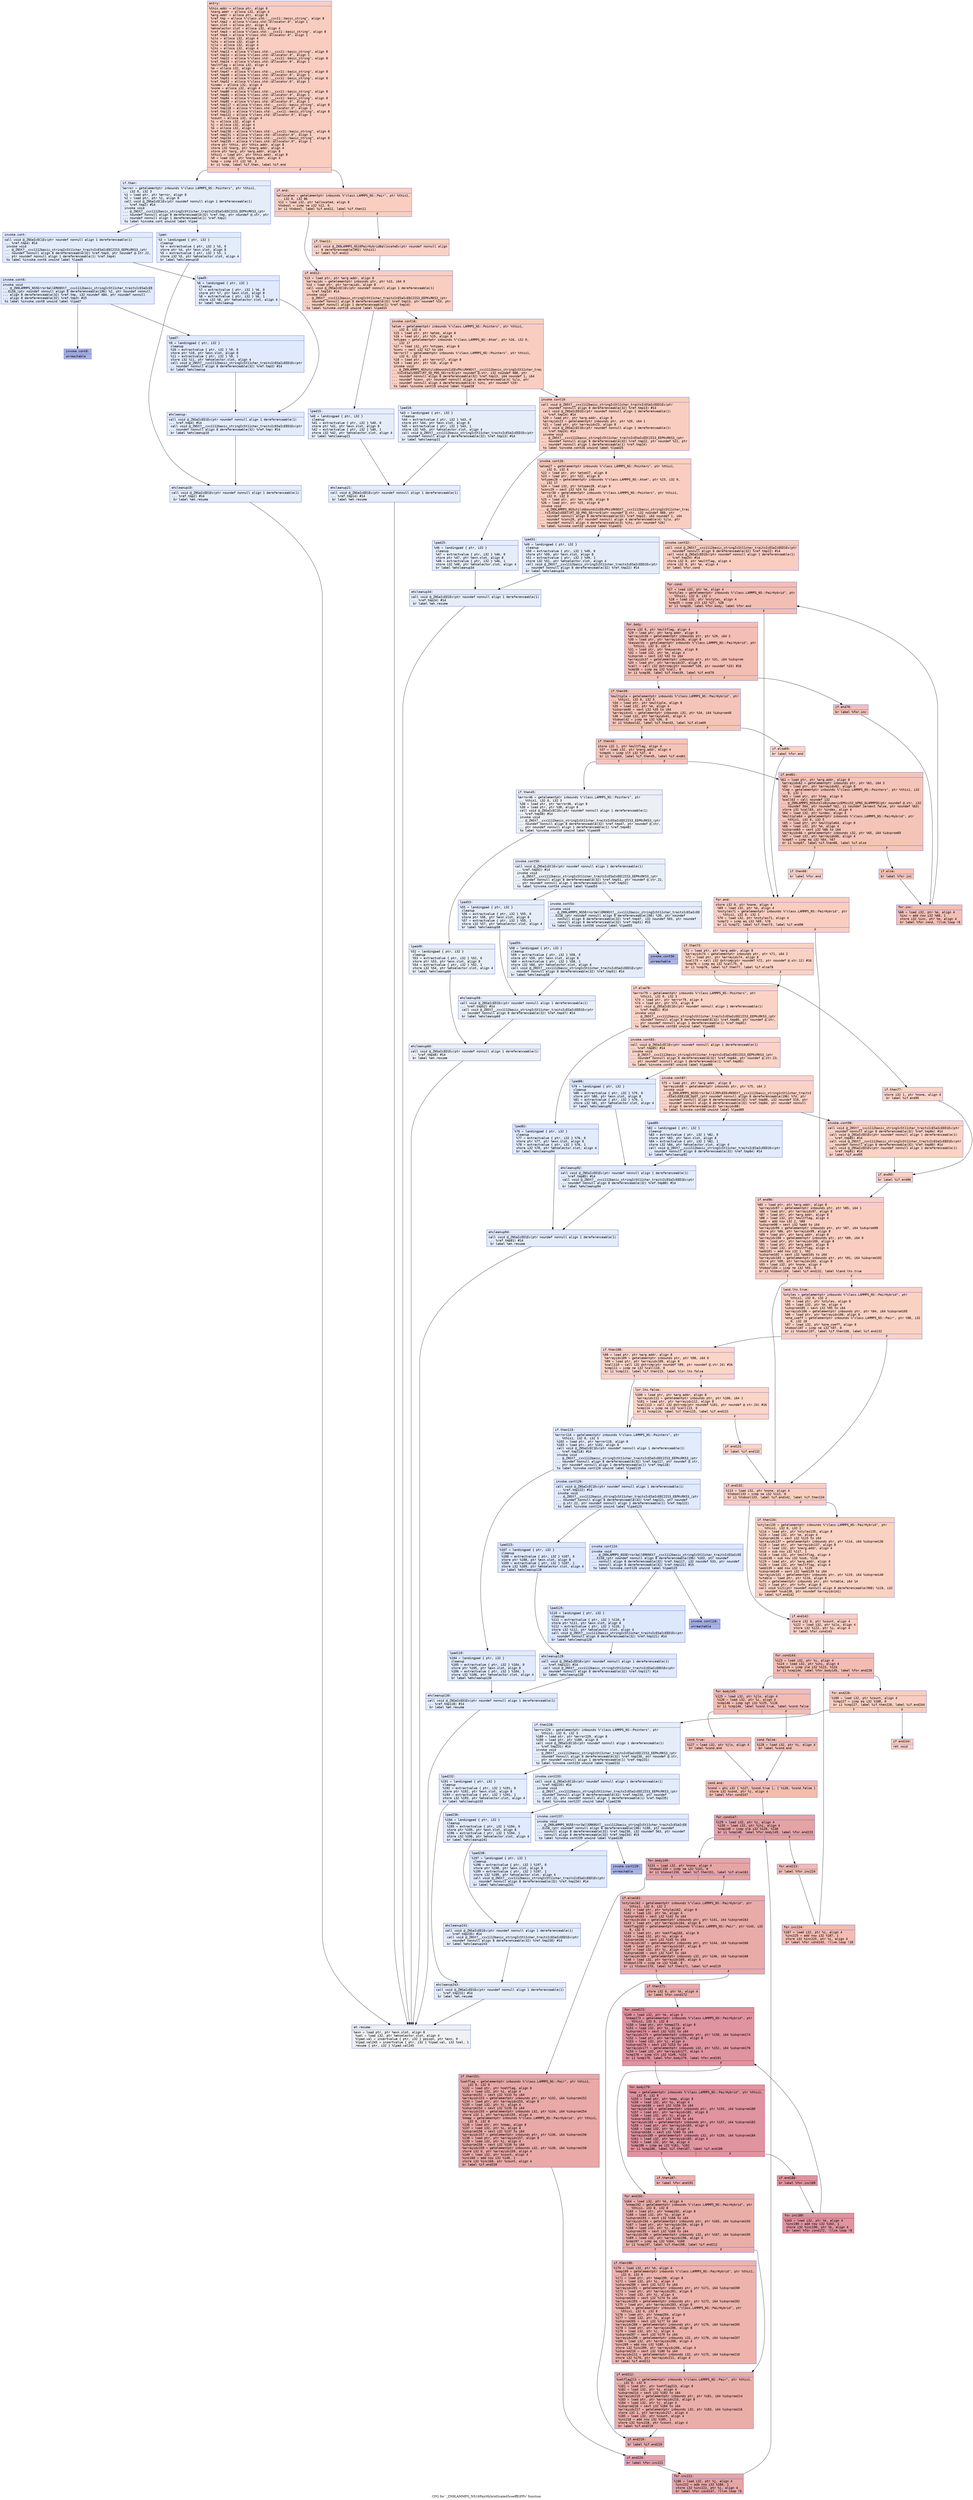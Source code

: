 digraph "CFG for '_ZN9LAMMPS_NS16PairHybridScaled5coeffEiPPc' function" {
	label="CFG for '_ZN9LAMMPS_NS16PairHybridScaled5coeffEiPPc' function";

	Node0x56238377d3e0 [shape=record,color="#3d50c3ff", style=filled, fillcolor="#f2907270" fontname="Courier",label="{entry:\l|  %this.addr = alloca ptr, align 8\l  %narg.addr = alloca i32, align 4\l  %arg.addr = alloca ptr, align 8\l  %ref.tmp = alloca %\"class.std::__cxx11::basic_string\", align 8\l  %ref.tmp2 = alloca %\"class.std::allocator.0\", align 1\l  %exn.slot = alloca ptr, align 8\l  %ehselector.slot = alloca i32, align 4\l  %ref.tmp3 = alloca %\"class.std::__cxx11::basic_string\", align 8\l  %ref.tmp4 = alloca %\"class.std::allocator.0\", align 1\l  %ilo = alloca i32, align 4\l  %ihi = alloca i32, align 4\l  %jlo = alloca i32, align 4\l  %jhi = alloca i32, align 4\l  %ref.tmp13 = alloca %\"class.std::__cxx11::basic_string\", align 8\l  %ref.tmp14 = alloca %\"class.std::allocator.0\", align 1\l  %ref.tmp22 = alloca %\"class.std::__cxx11::basic_string\", align 8\l  %ref.tmp24 = alloca %\"class.std::allocator.0\", align 1\l  %multflag = alloca i32, align 4\l  %m = alloca i32, align 4\l  %ref.tmp47 = alloca %\"class.std::__cxx11::basic_string\", align 8\l  %ref.tmp48 = alloca %\"class.std::allocator.0\", align 1\l  %ref.tmp51 = alloca %\"class.std::__cxx11::basic_string\", align 8\l  %ref.tmp52 = alloca %\"class.std::allocator.0\", align 1\l  %index = alloca i32, align 4\l  %none = alloca i32, align 4\l  %ref.tmp80 = alloca %\"class.std::__cxx11::basic_string\", align 8\l  %ref.tmp81 = alloca %\"class.std::allocator.0\", align 1\l  %ref.tmp84 = alloca %\"class.std::__cxx11::basic_string\", align 8\l  %ref.tmp85 = alloca %\"class.std::allocator.0\", align 1\l  %ref.tmp117 = alloca %\"class.std::__cxx11::basic_string\", align 8\l  %ref.tmp118 = alloca %\"class.std::allocator.0\", align 1\l  %ref.tmp121 = alloca %\"class.std::__cxx11::basic_string\", align 8\l  %ref.tmp122 = alloca %\"class.std::allocator.0\", align 1\l  %count = alloca i32, align 4\l  %i = alloca i32, align 4\l  %j = alloca i32, align 4\l  %k = alloca i32, align 4\l  %ref.tmp230 = alloca %\"class.std::__cxx11::basic_string\", align 8\l  %ref.tmp231 = alloca %\"class.std::allocator.0\", align 1\l  %ref.tmp234 = alloca %\"class.std::__cxx11::basic_string\", align 8\l  %ref.tmp235 = alloca %\"class.std::allocator.0\", align 1\l  store ptr %this, ptr %this.addr, align 8\l  store i32 %narg, ptr %narg.addr, align 4\l  store ptr %arg, ptr %arg.addr, align 8\l  %this1 = load ptr, ptr %this.addr, align 8\l  %0 = load i32, ptr %narg.addr, align 4\l  %cmp = icmp slt i32 %0, 3\l  br i1 %cmp, label %if.then, label %if.end\l|{<s0>T|<s1>F}}"];
	Node0x56238377d3e0:s0 -> Node0x5623837871d0[tooltip="entry -> if.then\nProbability 0.00%" ];
	Node0x56238377d3e0:s1 -> Node0x562383787240[tooltip="entry -> if.end\nProbability 100.00%" ];
	Node0x5623837871d0 [shape=record,color="#3d50c3ff", style=filled, fillcolor="#c5d6f270" fontname="Courier",label="{if.then:\l|  %error = getelementptr inbounds %\"class.LAMMPS_NS::Pointers\", ptr %this1,\l... i32 0, i32 3\l  %1 = load ptr, ptr %error, align 8\l  %2 = load ptr, ptr %1, align 8\l  call void @_ZNSaIcEC1Ev(ptr noundef nonnull align 1 dereferenceable(1)\l... %ref.tmp2) #14\l  invoke void\l... @_ZNSt7__cxx1112basic_stringIcSt11char_traitsIcESaIcEEC2IS3_EEPKcRKS3_(ptr\l... noundef nonnull align 8 dereferenceable(32) %ref.tmp, ptr noundef @.str, ptr\l... noundef nonnull align 1 dereferenceable(1) %ref.tmp2)\l          to label %invoke.cont unwind label %lpad\l}"];
	Node0x5623837871d0 -> Node0x562383787970[tooltip="if.then -> invoke.cont\nProbability 50.00%" ];
	Node0x5623837871d0 -> Node0x5623837879f0[tooltip="if.then -> lpad\nProbability 50.00%" ];
	Node0x562383787970 [shape=record,color="#3d50c3ff", style=filled, fillcolor="#bfd3f670" fontname="Courier",label="{invoke.cont:\l|  call void @_ZNSaIcEC1Ev(ptr noundef nonnull align 1 dereferenceable(1)\l... %ref.tmp4) #14\l  invoke void\l... @_ZNSt7__cxx1112basic_stringIcSt11char_traitsIcESaIcEEC2IS3_EEPKcRKS3_(ptr\l... noundef nonnull align 8 dereferenceable(32) %ref.tmp3, ptr noundef @.str.22,\l... ptr noundef nonnull align 1 dereferenceable(1) %ref.tmp4)\l          to label %invoke.cont6 unwind label %lpad5\l}"];
	Node0x562383787970 -> Node0x562383787d60[tooltip="invoke.cont -> invoke.cont6\nProbability 50.00%" ];
	Node0x562383787970 -> Node0x562383787db0[tooltip="invoke.cont -> lpad5\nProbability 50.00%" ];
	Node0x562383787d60 [shape=record,color="#3d50c3ff", style=filled, fillcolor="#b9d0f970" fontname="Courier",label="{invoke.cont6:\l|  invoke void\l... @_ZN9LAMMPS_NS5Error3allERKNSt7__cxx1112basic_stringIcSt11char_traitsIcESaIcEE\l...EiS8_(ptr noundef nonnull align 8 dereferenceable(196) %2, ptr noundef nonnull\l... align 8 dereferenceable(32) %ref.tmp, i32 noundef 484, ptr noundef nonnull\l... align 8 dereferenceable(32) %ref.tmp3) #15\l          to label %invoke.cont8 unwind label %lpad7\l}"];
	Node0x562383787d60 -> Node0x562383787d10[tooltip="invoke.cont6 -> invoke.cont8\nProbability 0.00%" ];
	Node0x562383787d60 -> Node0x562383788010[tooltip="invoke.cont6 -> lpad7\nProbability 100.00%" ];
	Node0x562383787d10 [shape=record,color="#3d50c3ff", style=filled, fillcolor="#3d50c370" fontname="Courier",label="{invoke.cont8:\l|  unreachable\l}"];
	Node0x5623837879f0 [shape=record,color="#3d50c3ff", style=filled, fillcolor="#bfd3f670" fontname="Courier",label="{lpad:\l|  %3 = landingpad \{ ptr, i32 \}\l          cleanup\l  %4 = extractvalue \{ ptr, i32 \} %3, 0\l  store ptr %4, ptr %exn.slot, align 8\l  %5 = extractvalue \{ ptr, i32 \} %3, 1\l  store i32 %5, ptr %ehselector.slot, align 4\l  br label %ehcleanup10\l}"];
	Node0x5623837879f0 -> Node0x562383788510[tooltip="lpad -> ehcleanup10\nProbability 100.00%" ];
	Node0x562383787db0 [shape=record,color="#3d50c3ff", style=filled, fillcolor="#b9d0f970" fontname="Courier",label="{lpad5:\l|  %6 = landingpad \{ ptr, i32 \}\l          cleanup\l  %7 = extractvalue \{ ptr, i32 \} %6, 0\l  store ptr %7, ptr %exn.slot, align 8\l  %8 = extractvalue \{ ptr, i32 \} %6, 1\l  store i32 %8, ptr %ehselector.slot, align 4\l  br label %ehcleanup\l}"];
	Node0x562383787db0 -> Node0x562383788860[tooltip="lpad5 -> ehcleanup\nProbability 100.00%" ];
	Node0x562383788010 [shape=record,color="#3d50c3ff", style=filled, fillcolor="#b9d0f970" fontname="Courier",label="{lpad7:\l|  %9 = landingpad \{ ptr, i32 \}\l          cleanup\l  %10 = extractvalue \{ ptr, i32 \} %9, 0\l  store ptr %10, ptr %exn.slot, align 8\l  %11 = extractvalue \{ ptr, i32 \} %9, 1\l  store i32 %11, ptr %ehselector.slot, align 4\l  call void @_ZNSt7__cxx1112basic_stringIcSt11char_traitsIcESaIcEED1Ev(ptr\l... noundef nonnull align 8 dereferenceable(32) %ref.tmp3) #14\l  br label %ehcleanup\l}"];
	Node0x562383788010 -> Node0x562383788860[tooltip="lpad7 -> ehcleanup\nProbability 100.00%" ];
	Node0x562383788860 [shape=record,color="#3d50c3ff", style=filled, fillcolor="#bfd3f670" fontname="Courier",label="{ehcleanup:\l|  call void @_ZNSaIcED1Ev(ptr noundef nonnull align 1 dereferenceable(1)\l... %ref.tmp4) #14\l  call void @_ZNSt7__cxx1112basic_stringIcSt11char_traitsIcESaIcEED1Ev(ptr\l... noundef nonnull align 8 dereferenceable(32) %ref.tmp) #14\l  br label %ehcleanup10\l}"];
	Node0x562383788860 -> Node0x562383788510[tooltip="ehcleanup -> ehcleanup10\nProbability 100.00%" ];
	Node0x562383788510 [shape=record,color="#3d50c3ff", style=filled, fillcolor="#c5d6f270" fontname="Courier",label="{ehcleanup10:\l|  call void @_ZNSaIcED1Ev(ptr noundef nonnull align 1 dereferenceable(1)\l... %ref.tmp2) #14\l  br label %eh.resume\l}"];
	Node0x562383788510 -> Node0x562383789110[tooltip="ehcleanup10 -> eh.resume\nProbability 100.00%" ];
	Node0x562383787240 [shape=record,color="#3d50c3ff", style=filled, fillcolor="#f2907270" fontname="Courier",label="{if.end:\l|  %allocated = getelementptr inbounds %\"class.LAMMPS_NS::Pair\", ptr %this1,\l... i32 0, i32 86\l  %12 = load i32, ptr %allocated, align 8\l  %tobool = icmp ne i32 %12, 0\l  br i1 %tobool, label %if.end12, label %if.then11\l|{<s0>T|<s1>F}}"];
	Node0x562383787240:s0 -> Node0x5623837893d0[tooltip="if.end -> if.end12\nProbability 62.50%" ];
	Node0x562383787240:s1 -> Node0x562383789450[tooltip="if.end -> if.then11\nProbability 37.50%" ];
	Node0x562383789450 [shape=record,color="#3d50c3ff", style=filled, fillcolor="#f4987a70" fontname="Courier",label="{if.then11:\l|  call void @_ZN9LAMMPS_NS10PairHybrid8allocateEv(ptr noundef nonnull align\l... 8 dereferenceable(992) %this1)\l  br label %if.end12\l}"];
	Node0x562383789450 -> Node0x5623837893d0[tooltip="if.then11 -> if.end12\nProbability 100.00%" ];
	Node0x5623837893d0 [shape=record,color="#3d50c3ff", style=filled, fillcolor="#f2907270" fontname="Courier",label="{if.end12:\l|  %13 = load ptr, ptr %arg.addr, align 8\l  %arrayidx = getelementptr inbounds ptr, ptr %13, i64 0\l  %14 = load ptr, ptr %arrayidx, align 8\l  call void @_ZNSaIcEC1Ev(ptr noundef nonnull align 1 dereferenceable(1)\l... %ref.tmp14) #14\l  invoke void\l... @_ZNSt7__cxx1112basic_stringIcSt11char_traitsIcESaIcEEC2IS3_EEPKcRKS3_(ptr\l... noundef nonnull align 8 dereferenceable(32) %ref.tmp13, ptr noundef %14, ptr\l... noundef nonnull align 1 dereferenceable(1) %ref.tmp14)\l          to label %invoke.cont16 unwind label %lpad15\l}"];
	Node0x5623837893d0 -> Node0x562383789ae0[tooltip="if.end12 -> invoke.cont16\nProbability 100.00%" ];
	Node0x5623837893d0 -> Node0x562383789b60[tooltip="if.end12 -> lpad15\nProbability 0.00%" ];
	Node0x562383789ae0 [shape=record,color="#3d50c3ff", style=filled, fillcolor="#f2907270" fontname="Courier",label="{invoke.cont16:\l|  %atom = getelementptr inbounds %\"class.LAMMPS_NS::Pointers\", ptr %this1,\l... i32 0, i32 6\l  %15 = load ptr, ptr %atom, align 8\l  %16 = load ptr, ptr %15, align 8\l  %ntypes = getelementptr inbounds %\"class.LAMMPS_NS::Atom\", ptr %16, i32 0,\l... i32 17\l  %17 = load i32, ptr %ntypes, align 8\l  %conv = sext i32 %17 to i64\l  %error17 = getelementptr inbounds %\"class.LAMMPS_NS::Pointers\", ptr %this1,\l... i32 0, i32 3\l  %18 = load ptr, ptr %error17, align 8\l  %19 = load ptr, ptr %18, align 8\l  invoke void\l... @_ZN9LAMMPS_NS5utils6boundsIiEEvPKciRKNSt7__cxx1112basic_stringIcSt11char_trai\l...tsIcESaIcEEEllRT_SD_PNS_5ErrorE(ptr noundef @.str, i32 noundef 488, ptr\l... noundef nonnull align 8 dereferenceable(32) %ref.tmp13, i64 noundef 1, i64\l... noundef %conv, ptr noundef nonnull align 4 dereferenceable(4) %ilo, ptr\l... noundef nonnull align 4 dereferenceable(4) %ihi, ptr noundef %19)\l          to label %invoke.cont19 unwind label %lpad18\l}"];
	Node0x562383789ae0 -> Node0x562383789a90[tooltip="invoke.cont16 -> invoke.cont19\nProbability 100.00%" ];
	Node0x562383789ae0 -> Node0x56238378a3b0[tooltip="invoke.cont16 -> lpad18\nProbability 0.00%" ];
	Node0x562383789a90 [shape=record,color="#3d50c3ff", style=filled, fillcolor="#f2907270" fontname="Courier",label="{invoke.cont19:\l|  call void @_ZNSt7__cxx1112basic_stringIcSt11char_traitsIcESaIcEED1Ev(ptr\l... noundef nonnull align 8 dereferenceable(32) %ref.tmp13) #14\l  call void @_ZNSaIcED1Ev(ptr noundef nonnull align 1 dereferenceable(1)\l... %ref.tmp14) #14\l  %20 = load ptr, ptr %arg.addr, align 8\l  %arrayidx23 = getelementptr inbounds ptr, ptr %20, i64 1\l  %21 = load ptr, ptr %arrayidx23, align 8\l  call void @_ZNSaIcEC1Ev(ptr noundef nonnull align 1 dereferenceable(1)\l... %ref.tmp24) #14\l  invoke void\l... @_ZNSt7__cxx1112basic_stringIcSt11char_traitsIcESaIcEEC2IS3_EEPKcRKS3_(ptr\l... noundef nonnull align 8 dereferenceable(32) %ref.tmp22, ptr noundef %21, ptr\l... noundef nonnull align 1 dereferenceable(1) %ref.tmp24)\l          to label %invoke.cont26 unwind label %lpad25\l}"];
	Node0x562383789a90 -> Node0x56238378ab50[tooltip="invoke.cont19 -> invoke.cont26\nProbability 100.00%" ];
	Node0x562383789a90 -> Node0x56238378abd0[tooltip="invoke.cont19 -> lpad25\nProbability 0.00%" ];
	Node0x56238378ab50 [shape=record,color="#3d50c3ff", style=filled, fillcolor="#f2907270" fontname="Courier",label="{invoke.cont26:\l|  %atom27 = getelementptr inbounds %\"class.LAMMPS_NS::Pointers\", ptr %this1,\l... i32 0, i32 6\l  %22 = load ptr, ptr %atom27, align 8\l  %23 = load ptr, ptr %22, align 8\l  %ntypes28 = getelementptr inbounds %\"class.LAMMPS_NS::Atom\", ptr %23, i32 0,\l... i32 17\l  %24 = load i32, ptr %ntypes28, align 8\l  %conv29 = sext i32 %24 to i64\l  %error30 = getelementptr inbounds %\"class.LAMMPS_NS::Pointers\", ptr %this1,\l... i32 0, i32 3\l  %25 = load ptr, ptr %error30, align 8\l  %26 = load ptr, ptr %25, align 8\l  invoke void\l... @_ZN9LAMMPS_NS5utils6boundsIiEEvPKciRKNSt7__cxx1112basic_stringIcSt11char_trai\l...tsIcESaIcEEEllRT_SD_PNS_5ErrorE(ptr noundef @.str, i32 noundef 489, ptr\l... noundef nonnull align 8 dereferenceable(32) %ref.tmp22, i64 noundef 1, i64\l... noundef %conv29, ptr noundef nonnull align 4 dereferenceable(4) %jlo, ptr\l... noundef nonnull align 4 dereferenceable(4) %jhi, ptr noundef %26)\l          to label %invoke.cont32 unwind label %lpad31\l}"];
	Node0x56238378ab50 -> Node0x56238378ab00[tooltip="invoke.cont26 -> invoke.cont32\nProbability 100.00%" ];
	Node0x56238378ab50 -> Node0x56238378b490[tooltip="invoke.cont26 -> lpad31\nProbability 0.00%" ];
	Node0x56238378ab00 [shape=record,color="#3d50c3ff", style=filled, fillcolor="#f2907270" fontname="Courier",label="{invoke.cont32:\l|  call void @_ZNSt7__cxx1112basic_stringIcSt11char_traitsIcESaIcEED1Ev(ptr\l... noundef nonnull align 8 dereferenceable(32) %ref.tmp22) #14\l  call void @_ZNSaIcED1Ev(ptr noundef nonnull align 1 dereferenceable(1)\l... %ref.tmp24) #14\l  store i32 0, ptr %multflag, align 4\l  store i32 0, ptr %m, align 4\l  br label %for.cond\l}"];
	Node0x56238378ab00 -> Node0x56238378bba0[tooltip="invoke.cont32 -> for.cond\nProbability 100.00%" ];
	Node0x56238378bba0 [shape=record,color="#3d50c3ff", style=filled, fillcolor="#e36c5570" fontname="Courier",label="{for.cond:\l|  %27 = load i32, ptr %m, align 4\l  %nstyles = getelementptr inbounds %\"class.LAMMPS_NS::PairHybrid\", ptr\l... %this1, i32 0, i32 1\l  %28 = load i32, ptr %nstyles, align 4\l  %cmp35 = icmp slt i32 %27, %28\l  br i1 %cmp35, label %for.body, label %for.end\l|{<s0>T|<s1>F}}"];
	Node0x56238378bba0:s0 -> Node0x56238378bd40[tooltip="for.cond -> for.body\nProbability 96.88%" ];
	Node0x56238378bba0:s1 -> Node0x56238378bdc0[tooltip="for.cond -> for.end\nProbability 3.12%" ];
	Node0x56238378bd40 [shape=record,color="#3d50c3ff", style=filled, fillcolor="#e36c5570" fontname="Courier",label="{for.body:\l|  store i32 0, ptr %multflag, align 4\l  %29 = load ptr, ptr %arg.addr, align 8\l  %arrayidx36 = getelementptr inbounds ptr, ptr %29, i64 2\l  %30 = load ptr, ptr %arrayidx36, align 8\l  %keywords = getelementptr inbounds %\"class.LAMMPS_NS::PairHybrid\", ptr\l... %this1, i32 0, i32 4\l  %31 = load ptr, ptr %keywords, align 8\l  %32 = load i32, ptr %m, align 4\l  %idxprom = sext i32 %32 to i64\l  %arrayidx37 = getelementptr inbounds ptr, ptr %31, i64 %idxprom\l  %33 = load ptr, ptr %arrayidx37, align 8\l  %call = call i32 @strcmp(ptr noundef %30, ptr noundef %33) #16\l  %cmp38 = icmp eq i32 %call, 0\l  br i1 %cmp38, label %if.then39, label %if.end70\l|{<s0>T|<s1>F}}"];
	Node0x56238378bd40:s0 -> Node0x56238378c780[tooltip="for.body -> if.then39\nProbability 37.50%" ];
	Node0x56238378bd40:s1 -> Node0x56238378c800[tooltip="for.body -> if.end70\nProbability 62.50%" ];
	Node0x56238378c780 [shape=record,color="#3d50c3ff", style=filled, fillcolor="#e97a5f70" fontname="Courier",label="{if.then39:\l|  %multiple = getelementptr inbounds %\"class.LAMMPS_NS::PairHybrid\", ptr\l... %this1, i32 0, i32 5\l  %34 = load ptr, ptr %multiple, align 8\l  %35 = load i32, ptr %m, align 4\l  %idxprom40 = sext i32 %35 to i64\l  %arrayidx41 = getelementptr inbounds i32, ptr %34, i64 %idxprom40\l  %36 = load i32, ptr %arrayidx41, align 4\l  %tobool42 = icmp ne i32 %36, 0\l  br i1 %tobool42, label %if.then43, label %if.else69\l|{<s0>T|<s1>F}}"];
	Node0x56238378c780:s0 -> Node0x5623837873f0[tooltip="if.then39 -> if.then43\nProbability 96.88%" ];
	Node0x56238378c780:s1 -> Node0x562383787470[tooltip="if.then39 -> if.else69\nProbability 3.12%" ];
	Node0x5623837873f0 [shape=record,color="#3d50c3ff", style=filled, fillcolor="#e97a5f70" fontname="Courier",label="{if.then43:\l|  store i32 1, ptr %multflag, align 4\l  %37 = load i32, ptr %narg.addr, align 4\l  %cmp44 = icmp slt i32 %37, 4\l  br i1 %cmp44, label %if.then45, label %if.end61\l|{<s0>T|<s1>F}}"];
	Node0x5623837873f0:s0 -> Node0x5623837877d0[tooltip="if.then43 -> if.then45\nProbability 0.00%" ];
	Node0x5623837873f0:s1 -> Node0x562383787850[tooltip="if.then43 -> if.end61\nProbability 100.00%" ];
	Node0x5623837877d0 [shape=record,color="#3d50c3ff", style=filled, fillcolor="#d4dbe670" fontname="Courier",label="{if.then45:\l|  %error46 = getelementptr inbounds %\"class.LAMMPS_NS::Pointers\", ptr\l... %this1, i32 0, i32 3\l  %38 = load ptr, ptr %error46, align 8\l  %39 = load ptr, ptr %38, align 8\l  call void @_ZNSaIcEC1Ev(ptr noundef nonnull align 1 dereferenceable(1)\l... %ref.tmp48) #14\l  invoke void\l... @_ZNSt7__cxx1112basic_stringIcSt11char_traitsIcESaIcEEC2IS3_EEPKcRKS3_(ptr\l... noundef nonnull align 8 dereferenceable(32) %ref.tmp47, ptr noundef @.str,\l... ptr noundef nonnull align 1 dereferenceable(1) %ref.tmp48)\l          to label %invoke.cont50 unwind label %lpad49\l}"];
	Node0x5623837877d0 -> Node0x56238378dd80[tooltip="if.then45 -> invoke.cont50\nProbability 50.00%" ];
	Node0x5623837877d0 -> Node0x56238378de00[tooltip="if.then45 -> lpad49\nProbability 50.00%" ];
	Node0x56238378dd80 [shape=record,color="#3d50c3ff", style=filled, fillcolor="#cedaeb70" fontname="Courier",label="{invoke.cont50:\l|  call void @_ZNSaIcEC1Ev(ptr noundef nonnull align 1 dereferenceable(1)\l... %ref.tmp52) #14\l  invoke void\l... @_ZNSt7__cxx1112basic_stringIcSt11char_traitsIcESaIcEEC2IS3_EEPKcRKS3_(ptr\l... noundef nonnull align 8 dereferenceable(32) %ref.tmp51, ptr noundef @.str.22,\l... ptr noundef nonnull align 1 dereferenceable(1) %ref.tmp52)\l          to label %invoke.cont54 unwind label %lpad53\l}"];
	Node0x56238378dd80 -> Node0x56238378e180[tooltip="invoke.cont50 -> invoke.cont54\nProbability 50.00%" ];
	Node0x56238378dd80 -> Node0x56238378e1d0[tooltip="invoke.cont50 -> lpad53\nProbability 50.00%" ];
	Node0x56238378e180 [shape=record,color="#3d50c3ff", style=filled, fillcolor="#c7d7f070" fontname="Courier",label="{invoke.cont54:\l|  invoke void\l... @_ZN9LAMMPS_NS5Error3allERKNSt7__cxx1112basic_stringIcSt11char_traitsIcESaIcEE\l...EiS8_(ptr noundef nonnull align 8 dereferenceable(196) %39, ptr noundef\l... nonnull align 8 dereferenceable(32) %ref.tmp47, i32 noundef 503, ptr noundef\l... nonnull align 8 dereferenceable(32) %ref.tmp51) #15\l          to label %invoke.cont56 unwind label %lpad55\l}"];
	Node0x56238378e180 -> Node0x56238378e130[tooltip="invoke.cont54 -> invoke.cont56\nProbability 0.00%" ];
	Node0x56238378e180 -> Node0x56238378e4f0[tooltip="invoke.cont54 -> lpad55\nProbability 100.00%" ];
	Node0x56238378e130 [shape=record,color="#3d50c3ff", style=filled, fillcolor="#3d50c370" fontname="Courier",label="{invoke.cont56:\l|  unreachable\l}"];
	Node0x562383789b60 [shape=record,color="#3d50c3ff", style=filled, fillcolor="#c5d6f270" fontname="Courier",label="{lpad15:\l|  %40 = landingpad \{ ptr, i32 \}\l          cleanup\l  %41 = extractvalue \{ ptr, i32 \} %40, 0\l  store ptr %41, ptr %exn.slot, align 8\l  %42 = extractvalue \{ ptr, i32 \} %40, 1\l  store i32 %42, ptr %ehselector.slot, align 4\l  br label %ehcleanup21\l}"];
	Node0x562383789b60 -> Node0x56238378eab0[tooltip="lpad15 -> ehcleanup21\nProbability 100.00%" ];
	Node0x56238378a3b0 [shape=record,color="#3d50c3ff", style=filled, fillcolor="#c5d6f270" fontname="Courier",label="{lpad18:\l|  %43 = landingpad \{ ptr, i32 \}\l          cleanup\l  %44 = extractvalue \{ ptr, i32 \} %43, 0\l  store ptr %44, ptr %exn.slot, align 8\l  %45 = extractvalue \{ ptr, i32 \} %43, 1\l  store i32 %45, ptr %ehselector.slot, align 4\l  call void @_ZNSt7__cxx1112basic_stringIcSt11char_traitsIcESaIcEED1Ev(ptr\l... noundef nonnull align 8 dereferenceable(32) %ref.tmp13) #14\l  br label %ehcleanup21\l}"];
	Node0x56238378a3b0 -> Node0x56238378eab0[tooltip="lpad18 -> ehcleanup21\nProbability 100.00%" ];
	Node0x56238378eab0 [shape=record,color="#3d50c3ff", style=filled, fillcolor="#c7d7f070" fontname="Courier",label="{ehcleanup21:\l|  call void @_ZNSaIcED1Ev(ptr noundef nonnull align 1 dereferenceable(1)\l... %ref.tmp14) #14\l  br label %eh.resume\l}"];
	Node0x56238378eab0 -> Node0x562383789110[tooltip="ehcleanup21 -> eh.resume\nProbability 100.00%" ];
	Node0x56238378abd0 [shape=record,color="#3d50c3ff", style=filled, fillcolor="#c5d6f270" fontname="Courier",label="{lpad25:\l|  %46 = landingpad \{ ptr, i32 \}\l          cleanup\l  %47 = extractvalue \{ ptr, i32 \} %46, 0\l  store ptr %47, ptr %exn.slot, align 8\l  %48 = extractvalue \{ ptr, i32 \} %46, 1\l  store i32 %48, ptr %ehselector.slot, align 4\l  br label %ehcleanup34\l}"];
	Node0x56238378abd0 -> Node0x56238378fb90[tooltip="lpad25 -> ehcleanup34\nProbability 100.00%" ];
	Node0x56238378b490 [shape=record,color="#3d50c3ff", style=filled, fillcolor="#c5d6f270" fontname="Courier",label="{lpad31:\l|  %49 = landingpad \{ ptr, i32 \}\l          cleanup\l  %50 = extractvalue \{ ptr, i32 \} %49, 0\l  store ptr %50, ptr %exn.slot, align 8\l  %51 = extractvalue \{ ptr, i32 \} %49, 1\l  store i32 %51, ptr %ehselector.slot, align 4\l  call void @_ZNSt7__cxx1112basic_stringIcSt11char_traitsIcESaIcEED1Ev(ptr\l... noundef nonnull align 8 dereferenceable(32) %ref.tmp22) #14\l  br label %ehcleanup34\l}"];
	Node0x56238378b490 -> Node0x56238378fb90[tooltip="lpad31 -> ehcleanup34\nProbability 100.00%" ];
	Node0x56238378fb90 [shape=record,color="#3d50c3ff", style=filled, fillcolor="#c7d7f070" fontname="Courier",label="{ehcleanup34:\l|  call void @_ZNSaIcED1Ev(ptr noundef nonnull align 1 dereferenceable(1)\l... %ref.tmp24) #14\l  br label %eh.resume\l}"];
	Node0x56238378fb90 -> Node0x562383789110[tooltip="ehcleanup34 -> eh.resume\nProbability 100.00%" ];
	Node0x56238378de00 [shape=record,color="#3d50c3ff", style=filled, fillcolor="#cedaeb70" fontname="Courier",label="{lpad49:\l|  %52 = landingpad \{ ptr, i32 \}\l          cleanup\l  %53 = extractvalue \{ ptr, i32 \} %52, 0\l  store ptr %53, ptr %exn.slot, align 8\l  %54 = extractvalue \{ ptr, i32 \} %52, 1\l  store i32 %54, ptr %ehselector.slot, align 4\l  br label %ehcleanup60\l}"];
	Node0x56238378de00 -> Node0x562383790480[tooltip="lpad49 -> ehcleanup60\nProbability 100.00%" ];
	Node0x56238378e1d0 [shape=record,color="#3d50c3ff", style=filled, fillcolor="#c7d7f070" fontname="Courier",label="{lpad53:\l|  %55 = landingpad \{ ptr, i32 \}\l          cleanup\l  %56 = extractvalue \{ ptr, i32 \} %55, 0\l  store ptr %56, ptr %exn.slot, align 8\l  %57 = extractvalue \{ ptr, i32 \} %55, 1\l  store i32 %57, ptr %ehselector.slot, align 4\l  br label %ehcleanup58\l}"];
	Node0x56238378e1d0 -> Node0x5623837907f0[tooltip="lpad53 -> ehcleanup58\nProbability 100.00%" ];
	Node0x56238378e4f0 [shape=record,color="#3d50c3ff", style=filled, fillcolor="#c7d7f070" fontname="Courier",label="{lpad55:\l|  %58 = landingpad \{ ptr, i32 \}\l          cleanup\l  %59 = extractvalue \{ ptr, i32 \} %58, 0\l  store ptr %59, ptr %exn.slot, align 8\l  %60 = extractvalue \{ ptr, i32 \} %58, 1\l  store i32 %60, ptr %ehselector.slot, align 4\l  call void @_ZNSt7__cxx1112basic_stringIcSt11char_traitsIcESaIcEED1Ev(ptr\l... noundef nonnull align 8 dereferenceable(32) %ref.tmp51) #14\l  br label %ehcleanup58\l}"];
	Node0x56238378e4f0 -> Node0x5623837907f0[tooltip="lpad55 -> ehcleanup58\nProbability 100.00%" ];
	Node0x5623837907f0 [shape=record,color="#3d50c3ff", style=filled, fillcolor="#cedaeb70" fontname="Courier",label="{ehcleanup58:\l|  call void @_ZNSaIcED1Ev(ptr noundef nonnull align 1 dereferenceable(1)\l... %ref.tmp52) #14\l  call void @_ZNSt7__cxx1112basic_stringIcSt11char_traitsIcESaIcEED1Ev(ptr\l... noundef nonnull align 8 dereferenceable(32) %ref.tmp47) #14\l  br label %ehcleanup60\l}"];
	Node0x5623837907f0 -> Node0x562383790480[tooltip="ehcleanup58 -> ehcleanup60\nProbability 100.00%" ];
	Node0x562383790480 [shape=record,color="#3d50c3ff", style=filled, fillcolor="#d4dbe670" fontname="Courier",label="{ehcleanup60:\l|  call void @_ZNSaIcED1Ev(ptr noundef nonnull align 1 dereferenceable(1)\l... %ref.tmp48) #14\l  br label %eh.resume\l}"];
	Node0x562383790480 -> Node0x562383789110[tooltip="ehcleanup60 -> eh.resume\nProbability 100.00%" ];
	Node0x562383787850 [shape=record,color="#3d50c3ff", style=filled, fillcolor="#e97a5f70" fontname="Courier",label="{if.end61:\l|  %61 = load ptr, ptr %arg.addr, align 8\l  %arrayidx62 = getelementptr inbounds ptr, ptr %61, i64 3\l  %62 = load ptr, ptr %arrayidx62, align 8\l  %lmp = getelementptr inbounds %\"class.LAMMPS_NS::Pointers\", ptr %this1, i32\l... 0, i32 1\l  %63 = load ptr, ptr %lmp, align 8\l  %call63 = call noundef i32\l... @_ZN9LAMMPS_NS5utils8inumericEPKciS2_bPNS_6LAMMPSE(ptr noundef @.str, i32\l... noundef 504, ptr noundef %62, i1 noundef zeroext false, ptr noundef %63)\l  store i32 %call63, ptr %index, align 4\l  %64 = load i32, ptr %index, align 4\l  %multiple64 = getelementptr inbounds %\"class.LAMMPS_NS::PairHybrid\", ptr\l... %this1, i32 0, i32 5\l  %65 = load ptr, ptr %multiple64, align 8\l  %66 = load i32, ptr %m, align 4\l  %idxprom65 = sext i32 %66 to i64\l  %arrayidx66 = getelementptr inbounds i32, ptr %65, i64 %idxprom65\l  %67 = load i32, ptr %arrayidx66, align 4\l  %cmp67 = icmp eq i32 %64, %67\l  br i1 %cmp67, label %if.then68, label %if.else\l|{<s0>T|<s1>F}}"];
	Node0x562383787850:s0 -> Node0x562383791c10[tooltip="if.end61 -> if.then68\nProbability 3.12%" ];
	Node0x562383787850:s1 -> Node0x562383791c90[tooltip="if.end61 -> if.else\nProbability 96.88%" ];
	Node0x562383791c10 [shape=record,color="#3d50c3ff", style=filled, fillcolor="#f5a08170" fontname="Courier",label="{if.then68:\l|  br label %for.end\l}"];
	Node0x562383791c10 -> Node0x56238378bdc0[tooltip="if.then68 -> for.end\nProbability 100.00%" ];
	Node0x562383791c90 [shape=record,color="#3d50c3ff", style=filled, fillcolor="#e97a5f70" fontname="Courier",label="{if.else:\l|  br label %for.inc\l}"];
	Node0x562383791c90 -> Node0x562383791e20[tooltip="if.else -> for.inc\nProbability 100.00%" ];
	Node0x562383787470 [shape=record,color="#3d50c3ff", style=filled, fillcolor="#f5a08170" fontname="Courier",label="{if.else69:\l|  br label %for.end\l}"];
	Node0x562383787470 -> Node0x56238378bdc0[tooltip="if.else69 -> for.end\nProbability 100.00%" ];
	Node0x56238378c800 [shape=record,color="#3d50c3ff", style=filled, fillcolor="#e5705870" fontname="Courier",label="{if.end70:\l|  br label %for.inc\l}"];
	Node0x56238378c800 -> Node0x562383791e20[tooltip="if.end70 -> for.inc\nProbability 100.00%" ];
	Node0x562383791e20 [shape=record,color="#3d50c3ff", style=filled, fillcolor="#e36c5570" fontname="Courier",label="{for.inc:\l|  %68 = load i32, ptr %m, align 4\l  %inc = add nsw i32 %68, 1\l  store i32 %inc, ptr %m, align 4\l  br label %for.cond, !llvm.loop !6\l}"];
	Node0x562383791e20 -> Node0x56238378bba0[tooltip="for.inc -> for.cond\nProbability 100.00%" ];
	Node0x56238378bdc0 [shape=record,color="#3d50c3ff", style=filled, fillcolor="#f2907270" fontname="Courier",label="{for.end:\l|  store i32 0, ptr %none, align 4\l  %69 = load i32, ptr %m, align 4\l  %nstyles71 = getelementptr inbounds %\"class.LAMMPS_NS::PairHybrid\", ptr\l... %this1, i32 0, i32 1\l  %70 = load i32, ptr %nstyles71, align 4\l  %cmp72 = icmp eq i32 %69, %70\l  br i1 %cmp72, label %if.then73, label %if.end96\l|{<s0>T|<s1>F}}"];
	Node0x56238378bdc0:s0 -> Node0x562383792670[tooltip="for.end -> if.then73\nProbability 50.00%" ];
	Node0x56238378bdc0:s1 -> Node0x5623837926f0[tooltip="for.end -> if.end96\nProbability 50.00%" ];
	Node0x562383792670 [shape=record,color="#3d50c3ff", style=filled, fillcolor="#f4987a70" fontname="Courier",label="{if.then73:\l|  %71 = load ptr, ptr %arg.addr, align 8\l  %arrayidx74 = getelementptr inbounds ptr, ptr %71, i64 2\l  %72 = load ptr, ptr %arrayidx74, align 8\l  %call75 = call i32 @strcmp(ptr noundef %72, ptr noundef @.str.12) #16\l  %cmp76 = icmp eq i32 %call75, 0\l  br i1 %cmp76, label %if.then77, label %if.else78\l|{<s0>T|<s1>F}}"];
	Node0x562383792670:s0 -> Node0x562383792bf0[tooltip="if.then73 -> if.then77\nProbability 37.50%" ];
	Node0x562383792670:s1 -> Node0x562383792c70[tooltip="if.then73 -> if.else78\nProbability 62.50%" ];
	Node0x562383792bf0 [shape=record,color="#3d50c3ff", style=filled, fillcolor="#f5a08170" fontname="Courier",label="{if.then77:\l|  store i32 1, ptr %none, align 4\l  br label %if.end95\l}"];
	Node0x562383792bf0 -> Node0x562383792e40[tooltip="if.then77 -> if.end95\nProbability 100.00%" ];
	Node0x562383792c70 [shape=record,color="#3d50c3ff", style=filled, fillcolor="#f59c7d70" fontname="Courier",label="{if.else78:\l|  %error79 = getelementptr inbounds %\"class.LAMMPS_NS::Pointers\", ptr\l... %this1, i32 0, i32 3\l  %73 = load ptr, ptr %error79, align 8\l  %74 = load ptr, ptr %73, align 8\l  call void @_ZNSaIcEC1Ev(ptr noundef nonnull align 1 dereferenceable(1)\l... %ref.tmp81) #14\l  invoke void\l... @_ZNSt7__cxx1112basic_stringIcSt11char_traitsIcESaIcEEC2IS3_EEPKcRKS3_(ptr\l... noundef nonnull align 8 dereferenceable(32) %ref.tmp80, ptr noundef @.str,\l... ptr noundef nonnull align 1 dereferenceable(1) %ref.tmp81)\l          to label %invoke.cont83 unwind label %lpad82\l}"];
	Node0x562383792c70 -> Node0x562383793290[tooltip="if.else78 -> invoke.cont83\nProbability 100.00%" ];
	Node0x562383792c70 -> Node0x562383793310[tooltip="if.else78 -> lpad82\nProbability 0.00%" ];
	Node0x562383793290 [shape=record,color="#3d50c3ff", style=filled, fillcolor="#f59c7d70" fontname="Courier",label="{invoke.cont83:\l|  call void @_ZNSaIcEC1Ev(ptr noundef nonnull align 1 dereferenceable(1)\l... %ref.tmp85) #14\l  invoke void\l... @_ZNSt7__cxx1112basic_stringIcSt11char_traitsIcESaIcEEC2IS3_EEPKcRKS3_(ptr\l... noundef nonnull align 8 dereferenceable(32) %ref.tmp84, ptr noundef @.str.23,\l... ptr noundef nonnull align 1 dereferenceable(1) %ref.tmp85)\l          to label %invoke.cont87 unwind label %lpad86\l}"];
	Node0x562383793290 -> Node0x562383793630[tooltip="invoke.cont83 -> invoke.cont87\nProbability 100.00%" ];
	Node0x562383793290 -> Node0x562383793680[tooltip="invoke.cont83 -> lpad86\nProbability 0.00%" ];
	Node0x562383793630 [shape=record,color="#3d50c3ff", style=filled, fillcolor="#f59c7d70" fontname="Courier",label="{invoke.cont87:\l|  %75 = load ptr, ptr %arg.addr, align 8\l  %arrayidx88 = getelementptr inbounds ptr, ptr %75, i64 2\l  invoke void\l... @_ZN9LAMMPS_NS5Error3allIJRPcEEEvRKNSt7__cxx1112basic_stringIcSt11char_traitsI\l...cESaIcEEEiSB_DpOT_(ptr noundef nonnull align 8 dereferenceable(196) %74, ptr\l... noundef nonnull align 8 dereferenceable(32) %ref.tmp80, i32 noundef 519, ptr\l... noundef nonnull align 8 dereferenceable(32) %ref.tmp84, ptr noundef nonnull\l... align 8 dereferenceable(8) %arrayidx88)\l          to label %invoke.cont90 unwind label %lpad89\l}"];
	Node0x562383793630 -> Node0x5623837935e0[tooltip="invoke.cont87 -> invoke.cont90\nProbability 100.00%" ];
	Node0x562383793630 -> Node0x562383793aa0[tooltip="invoke.cont87 -> lpad89\nProbability 0.00%" ];
	Node0x5623837935e0 [shape=record,color="#3d50c3ff", style=filled, fillcolor="#f59c7d70" fontname="Courier",label="{invoke.cont90:\l|  call void @_ZNSt7__cxx1112basic_stringIcSt11char_traitsIcESaIcEED1Ev(ptr\l... noundef nonnull align 8 dereferenceable(32) %ref.tmp84) #14\l  call void @_ZNSaIcED1Ev(ptr noundef nonnull align 1 dereferenceable(1)\l... %ref.tmp85) #14\l  call void @_ZNSt7__cxx1112basic_stringIcSt11char_traitsIcESaIcEED1Ev(ptr\l... noundef nonnull align 8 dereferenceable(32) %ref.tmp80) #14\l  call void @_ZNSaIcED1Ev(ptr noundef nonnull align 1 dereferenceable(1)\l... %ref.tmp81) #14\l  br label %if.end95\l}"];
	Node0x5623837935e0 -> Node0x562383792e40[tooltip="invoke.cont90 -> if.end95\nProbability 100.00%" ];
	Node0x562383793310 [shape=record,color="#3d50c3ff", style=filled, fillcolor="#bbd1f870" fontname="Courier",label="{lpad82:\l|  %76 = landingpad \{ ptr, i32 \}\l          cleanup\l  %77 = extractvalue \{ ptr, i32 \} %76, 0\l  store ptr %77, ptr %exn.slot, align 8\l  %78 = extractvalue \{ ptr, i32 \} %76, 1\l  store i32 %78, ptr %ehselector.slot, align 4\l  br label %ehcleanup94\l}"];
	Node0x562383793310 -> Node0x5623837943e0[tooltip="lpad82 -> ehcleanup94\nProbability 100.00%" ];
	Node0x562383793680 [shape=record,color="#3d50c3ff", style=filled, fillcolor="#bbd1f870" fontname="Courier",label="{lpad86:\l|  %79 = landingpad \{ ptr, i32 \}\l          cleanup\l  %80 = extractvalue \{ ptr, i32 \} %79, 0\l  store ptr %80, ptr %exn.slot, align 8\l  %81 = extractvalue \{ ptr, i32 \} %79, 1\l  store i32 %81, ptr %ehselector.slot, align 4\l  br label %ehcleanup92\l}"];
	Node0x562383793680 -> Node0x5623837946e0[tooltip="lpad86 -> ehcleanup92\nProbability 100.00%" ];
	Node0x562383793aa0 [shape=record,color="#3d50c3ff", style=filled, fillcolor="#bbd1f870" fontname="Courier",label="{lpad89:\l|  %82 = landingpad \{ ptr, i32 \}\l          cleanup\l  %83 = extractvalue \{ ptr, i32 \} %82, 0\l  store ptr %83, ptr %exn.slot, align 8\l  %84 = extractvalue \{ ptr, i32 \} %82, 1\l  store i32 %84, ptr %ehselector.slot, align 4\l  call void @_ZNSt7__cxx1112basic_stringIcSt11char_traitsIcESaIcEED1Ev(ptr\l... noundef nonnull align 8 dereferenceable(32) %ref.tmp84) #14\l  br label %ehcleanup92\l}"];
	Node0x562383793aa0 -> Node0x5623837946e0[tooltip="lpad89 -> ehcleanup92\nProbability 100.00%" ];
	Node0x5623837946e0 [shape=record,color="#3d50c3ff", style=filled, fillcolor="#bfd3f670" fontname="Courier",label="{ehcleanup92:\l|  call void @_ZNSaIcED1Ev(ptr noundef nonnull align 1 dereferenceable(1)\l... %ref.tmp85) #14\l  call void @_ZNSt7__cxx1112basic_stringIcSt11char_traitsIcESaIcEED1Ev(ptr\l... noundef nonnull align 8 dereferenceable(32) %ref.tmp80) #14\l  br label %ehcleanup94\l}"];
	Node0x5623837946e0 -> Node0x5623837943e0[tooltip="ehcleanup92 -> ehcleanup94\nProbability 100.00%" ];
	Node0x5623837943e0 [shape=record,color="#3d50c3ff", style=filled, fillcolor="#c1d4f470" fontname="Courier",label="{ehcleanup94:\l|  call void @_ZNSaIcED1Ev(ptr noundef nonnull align 1 dereferenceable(1)\l... %ref.tmp81) #14\l  br label %eh.resume\l}"];
	Node0x5623837943e0 -> Node0x562383789110[tooltip="ehcleanup94 -> eh.resume\nProbability 100.00%" ];
	Node0x562383792e40 [shape=record,color="#3d50c3ff", style=filled, fillcolor="#f4987a70" fontname="Courier",label="{if.end95:\l|  br label %if.end96\l}"];
	Node0x562383792e40 -> Node0x5623837926f0[tooltip="if.end95 -> if.end96\nProbability 100.00%" ];
	Node0x5623837926f0 [shape=record,color="#3d50c3ff", style=filled, fillcolor="#f2907270" fontname="Courier",label="{if.end96:\l|  %85 = load ptr, ptr %arg.addr, align 8\l  %arrayidx97 = getelementptr inbounds ptr, ptr %85, i64 1\l  %86 = load ptr, ptr %arrayidx97, align 8\l  %87 = load ptr, ptr %arg.addr, align 8\l  %88 = load i32, ptr %multflag, align 4\l  %add = add nsw i32 2, %88\l  %idxprom98 = sext i32 %add to i64\l  %arrayidx99 = getelementptr inbounds ptr, ptr %87, i64 %idxprom98\l  store ptr %86, ptr %arrayidx99, align 8\l  %89 = load ptr, ptr %arg.addr, align 8\l  %arrayidx100 = getelementptr inbounds ptr, ptr %89, i64 0\l  %90 = load ptr, ptr %arrayidx100, align 8\l  %91 = load ptr, ptr %arg.addr, align 8\l  %92 = load i32, ptr %multflag, align 4\l  %add101 = add nsw i32 1, %92\l  %idxprom102 = sext i32 %add101 to i64\l  %arrayidx103 = getelementptr inbounds ptr, ptr %91, i64 %idxprom102\l  store ptr %90, ptr %arrayidx103, align 8\l  %93 = load i32, ptr %none, align 4\l  %tobool104 = icmp ne i32 %93, 0\l  br i1 %tobool104, label %if.end132, label %land.lhs.true\l|{<s0>T|<s1>F}}"];
	Node0x5623837926f0:s0 -> Node0x562383795ce0[tooltip="if.end96 -> if.end132\nProbability 62.50%" ];
	Node0x5623837926f0:s1 -> Node0x562383795d60[tooltip="if.end96 -> land.lhs.true\nProbability 37.50%" ];
	Node0x562383795d60 [shape=record,color="#3d50c3ff", style=filled, fillcolor="#f4987a70" fontname="Courier",label="{land.lhs.true:\l|  %styles = getelementptr inbounds %\"class.LAMMPS_NS::PairHybrid\", ptr\l... %this1, i32 0, i32 2\l  %94 = load ptr, ptr %styles, align 8\l  %95 = load i32, ptr %m, align 4\l  %idxprom105 = sext i32 %95 to i64\l  %arrayidx106 = getelementptr inbounds ptr, ptr %94, i64 %idxprom105\l  %96 = load ptr, ptr %arrayidx106, align 8\l  %one_coeff = getelementptr inbounds %\"class.LAMMPS_NS::Pair\", ptr %96, i32\l... 0, i32 18\l  %97 = load i32, ptr %one_coeff, align 8\l  %tobool107 = icmp ne i32 %97, 0\l  br i1 %tobool107, label %if.then108, label %if.end132\l|{<s0>T|<s1>F}}"];
	Node0x562383795d60:s0 -> Node0x56238378f600[tooltip="land.lhs.true -> if.then108\nProbability 62.50%" ];
	Node0x562383795d60:s1 -> Node0x562383795ce0[tooltip="land.lhs.true -> if.end132\nProbability 37.50%" ];
	Node0x56238378f600 [shape=record,color="#3d50c3ff", style=filled, fillcolor="#f5a08170" fontname="Courier",label="{if.then108:\l|  %98 = load ptr, ptr %arg.addr, align 8\l  %arrayidx109 = getelementptr inbounds ptr, ptr %98, i64 0\l  %99 = load ptr, ptr %arrayidx109, align 8\l  %call110 = call i32 @strcmp(ptr noundef %99, ptr noundef @.str.24) #16\l  %cmp111 = icmp ne i32 %call110, 0\l  br i1 %cmp111, label %if.then115, label %lor.lhs.false\l|{<s0>T|<s1>F}}"];
	Node0x56238378f600:s0 -> Node0x5623837971d0[tooltip="if.then108 -> if.then115\nProbability 0.00%" ];
	Node0x56238378f600:s1 -> Node0x562383797250[tooltip="if.then108 -> lor.lhs.false\nProbability 100.00%" ];
	Node0x562383797250 [shape=record,color="#3d50c3ff", style=filled, fillcolor="#f5a08170" fontname="Courier",label="{lor.lhs.false:\l|  %100 = load ptr, ptr %arg.addr, align 8\l  %arrayidx112 = getelementptr inbounds ptr, ptr %100, i64 1\l  %101 = load ptr, ptr %arrayidx112, align 8\l  %call113 = call i32 @strcmp(ptr noundef %101, ptr noundef @.str.24) #16\l  %cmp114 = icmp ne i32 %call113, 0\l  br i1 %cmp114, label %if.then115, label %if.end131\l|{<s0>T|<s1>F}}"];
	Node0x562383797250:s0 -> Node0x5623837971d0[tooltip="lor.lhs.false -> if.then115\nProbability 0.00%" ];
	Node0x562383797250:s1 -> Node0x562383797750[tooltip="lor.lhs.false -> if.end131\nProbability 100.00%" ];
	Node0x5623837971d0 [shape=record,color="#3d50c3ff", style=filled, fillcolor="#bfd3f670" fontname="Courier",label="{if.then115:\l|  %error116 = getelementptr inbounds %\"class.LAMMPS_NS::Pointers\", ptr\l... %this1, i32 0, i32 3\l  %102 = load ptr, ptr %error116, align 8\l  %103 = load ptr, ptr %102, align 8\l  call void @_ZNSaIcEC1Ev(ptr noundef nonnull align 1 dereferenceable(1)\l... %ref.tmp118) #14\l  invoke void\l... @_ZNSt7__cxx1112basic_stringIcSt11char_traitsIcESaIcEEC2IS3_EEPKcRKS3_(ptr\l... noundef nonnull align 8 dereferenceable(32) %ref.tmp117, ptr noundef @.str,\l... ptr noundef nonnull align 1 dereferenceable(1) %ref.tmp118)\l          to label %invoke.cont120 unwind label %lpad119\l}"];
	Node0x5623837971d0 -> Node0x562383797bf0[tooltip="if.then115 -> invoke.cont120\nProbability 50.00%" ];
	Node0x5623837971d0 -> Node0x562383797c70[tooltip="if.then115 -> lpad119\nProbability 50.00%" ];
	Node0x562383797bf0 [shape=record,color="#3d50c3ff", style=filled, fillcolor="#b9d0f970" fontname="Courier",label="{invoke.cont120:\l|  call void @_ZNSaIcEC1Ev(ptr noundef nonnull align 1 dereferenceable(1)\l... %ref.tmp122) #14\l  invoke void\l... @_ZNSt7__cxx1112basic_stringIcSt11char_traitsIcESaIcEEC2IS3_EEPKcRKS3_(ptr\l... noundef nonnull align 8 dereferenceable(32) %ref.tmp121, ptr noundef\l... @.str.22, ptr noundef nonnull align 1 dereferenceable(1) %ref.tmp122)\l          to label %invoke.cont124 unwind label %lpad123\l}"];
	Node0x562383797bf0 -> Node0x562383797f90[tooltip="invoke.cont120 -> invoke.cont124\nProbability 50.00%" ];
	Node0x562383797bf0 -> Node0x562383797fe0[tooltip="invoke.cont120 -> lpad123\nProbability 50.00%" ];
	Node0x562383797f90 [shape=record,color="#3d50c3ff", style=filled, fillcolor="#b2ccfb70" fontname="Courier",label="{invoke.cont124:\l|  invoke void\l... @_ZN9LAMMPS_NS5Error3allERKNSt7__cxx1112basic_stringIcSt11char_traitsIcESaIcEE\l...EiS8_(ptr noundef nonnull align 8 dereferenceable(196) %103, ptr noundef\l... nonnull align 8 dereferenceable(32) %ref.tmp117, i32 noundef 533, ptr noundef\l... nonnull align 8 dereferenceable(32) %ref.tmp121) #15\l          to label %invoke.cont126 unwind label %lpad125\l}"];
	Node0x562383797f90 -> Node0x562383797f40[tooltip="invoke.cont124 -> invoke.cont126\nProbability 0.00%" ];
	Node0x562383797f90 -> Node0x562383798300[tooltip="invoke.cont124 -> lpad125\nProbability 100.00%" ];
	Node0x562383797f40 [shape=record,color="#3d50c3ff", style=filled, fillcolor="#3d50c370" fontname="Courier",label="{invoke.cont126:\l|  unreachable\l}"];
	Node0x562383797c70 [shape=record,color="#3d50c3ff", style=filled, fillcolor="#b9d0f970" fontname="Courier",label="{lpad119:\l|  %104 = landingpad \{ ptr, i32 \}\l          cleanup\l  %105 = extractvalue \{ ptr, i32 \} %104, 0\l  store ptr %105, ptr %exn.slot, align 8\l  %106 = extractvalue \{ ptr, i32 \} %104, 1\l  store i32 %106, ptr %ehselector.slot, align 4\l  br label %ehcleanup130\l}"];
	Node0x562383797c70 -> Node0x5623837988c0[tooltip="lpad119 -> ehcleanup130\nProbability 100.00%" ];
	Node0x562383797fe0 [shape=record,color="#3d50c3ff", style=filled, fillcolor="#b2ccfb70" fontname="Courier",label="{lpad123:\l|  %107 = landingpad \{ ptr, i32 \}\l          cleanup\l  %108 = extractvalue \{ ptr, i32 \} %107, 0\l  store ptr %108, ptr %exn.slot, align 8\l  %109 = extractvalue \{ ptr, i32 \} %107, 1\l  store i32 %109, ptr %ehselector.slot, align 4\l  br label %ehcleanup128\l}"];
	Node0x562383797fe0 -> Node0x562383798c10[tooltip="lpad123 -> ehcleanup128\nProbability 100.00%" ];
	Node0x562383798300 [shape=record,color="#3d50c3ff", style=filled, fillcolor="#b2ccfb70" fontname="Courier",label="{lpad125:\l|  %110 = landingpad \{ ptr, i32 \}\l          cleanup\l  %111 = extractvalue \{ ptr, i32 \} %110, 0\l  store ptr %111, ptr %exn.slot, align 8\l  %112 = extractvalue \{ ptr, i32 \} %110, 1\l  store i32 %112, ptr %ehselector.slot, align 4\l  call void @_ZNSt7__cxx1112basic_stringIcSt11char_traitsIcESaIcEED1Ev(ptr\l... noundef nonnull align 8 dereferenceable(32) %ref.tmp121) #14\l  br label %ehcleanup128\l}"];
	Node0x562383798300 -> Node0x562383798c10[tooltip="lpad125 -> ehcleanup128\nProbability 100.00%" ];
	Node0x562383798c10 [shape=record,color="#3d50c3ff", style=filled, fillcolor="#b9d0f970" fontname="Courier",label="{ehcleanup128:\l|  call void @_ZNSaIcED1Ev(ptr noundef nonnull align 1 dereferenceable(1)\l... %ref.tmp122) #14\l  call void @_ZNSt7__cxx1112basic_stringIcSt11char_traitsIcESaIcEED1Ev(ptr\l... noundef nonnull align 8 dereferenceable(32) %ref.tmp117) #14\l  br label %ehcleanup130\l}"];
	Node0x562383798c10 -> Node0x5623837988c0[tooltip="ehcleanup128 -> ehcleanup130\nProbability 100.00%" ];
	Node0x5623837988c0 [shape=record,color="#3d50c3ff", style=filled, fillcolor="#bfd3f670" fontname="Courier",label="{ehcleanup130:\l|  call void @_ZNSaIcED1Ev(ptr noundef nonnull align 1 dereferenceable(1)\l... %ref.tmp118) #14\l  br label %eh.resume\l}"];
	Node0x5623837988c0 -> Node0x562383789110[tooltip="ehcleanup130 -> eh.resume\nProbability 100.00%" ];
	Node0x562383797750 [shape=record,color="#3d50c3ff", style=filled, fillcolor="#f5a08170" fontname="Courier",label="{if.end131:\l|  br label %if.end132\l}"];
	Node0x562383797750 -> Node0x562383795ce0[tooltip="if.end131 -> if.end132\nProbability 100.00%" ];
	Node0x562383795ce0 [shape=record,color="#3d50c3ff", style=filled, fillcolor="#f2907270" fontname="Courier",label="{if.end132:\l|  %113 = load i32, ptr %none, align 4\l  %tobool133 = icmp ne i32 %113, 0\l  br i1 %tobool133, label %if.end142, label %if.then134\l|{<s0>T|<s1>F}}"];
	Node0x562383795ce0:s0 -> Node0x5623837996b0[tooltip="if.end132 -> if.end142\nProbability 62.50%" ];
	Node0x562383795ce0:s1 -> Node0x562383799730[tooltip="if.end132 -> if.then134\nProbability 37.50%" ];
	Node0x562383799730 [shape=record,color="#3d50c3ff", style=filled, fillcolor="#f4987a70" fontname="Courier",label="{if.then134:\l|  %styles135 = getelementptr inbounds %\"class.LAMMPS_NS::PairHybrid\", ptr\l... %this1, i32 0, i32 2\l  %114 = load ptr, ptr %styles135, align 8\l  %115 = load i32, ptr %m, align 4\l  %idxprom136 = sext i32 %115 to i64\l  %arrayidx137 = getelementptr inbounds ptr, ptr %114, i64 %idxprom136\l  %116 = load ptr, ptr %arrayidx137, align 8\l  %117 = load i32, ptr %narg.addr, align 4\l  %sub = sub nsw i32 %117, 1\l  %118 = load i32, ptr %multflag, align 4\l  %sub138 = sub nsw i32 %sub, %118\l  %119 = load ptr, ptr %arg.addr, align 8\l  %120 = load i32, ptr %multflag, align 4\l  %add139 = add nsw i32 1, %120\l  %idxprom140 = sext i32 %add139 to i64\l  %arrayidx141 = getelementptr inbounds ptr, ptr %119, i64 %idxprom140\l  %vtable = load ptr, ptr %116, align 8\l  %vfn = getelementptr inbounds ptr, ptr %vtable, i64 14\l  %121 = load ptr, ptr %vfn, align 8\l  call void %121(ptr noundef nonnull align 8 dereferenceable(908) %116, i32\l... noundef %sub138, ptr noundef %arrayidx141)\l  br label %if.end142\l}"];
	Node0x562383799730 -> Node0x5623837996b0[tooltip="if.then134 -> if.end142\nProbability 100.00%" ];
	Node0x5623837996b0 [shape=record,color="#3d50c3ff", style=filled, fillcolor="#f2907270" fontname="Courier",label="{if.end142:\l|  store i32 0, ptr %count, align 4\l  %122 = load i32, ptr %ilo, align 4\l  store i32 %122, ptr %i, align 4\l  br label %for.cond143\l}"];
	Node0x5623837996b0 -> Node0x56238378d060[tooltip="if.end142 -> for.cond143\nProbability 100.00%" ];
	Node0x56238378d060 [shape=record,color="#3d50c3ff", style=filled, fillcolor="#e1675170" fontname="Courier",label="{for.cond143:\l|  %123 = load i32, ptr %i, align 4\l  %124 = load i32, ptr %ihi, align 4\l  %cmp144 = icmp sle i32 %123, %124\l  br i1 %cmp144, label %for.body145, label %for.end226\l|{<s0>T|<s1>F}}"];
	Node0x56238378d060:s0 -> Node0x56238378d2b0[tooltip="for.cond143 -> for.body145\nProbability 96.88%" ];
	Node0x56238378d060:s1 -> Node0x56238378d330[tooltip="for.cond143 -> for.end226\nProbability 3.12%" ];
	Node0x56238378d2b0 [shape=record,color="#3d50c3ff", style=filled, fillcolor="#e1675170" fontname="Courier",label="{for.body145:\l|  %125 = load i32, ptr %jlo, align 4\l  %126 = load i32, ptr %i, align 4\l  %cmp146 = icmp sgt i32 %125, %126\l  br i1 %cmp146, label %cond.true, label %cond.false\l|{<s0>T|<s1>F}}"];
	Node0x56238378d2b0:s0 -> Node0x56238378d5f0[tooltip="for.body145 -> cond.true\nProbability 50.00%" ];
	Node0x56238378d2b0:s1 -> Node0x56238378d670[tooltip="for.body145 -> cond.false\nProbability 50.00%" ];
	Node0x56238378d5f0 [shape=record,color="#3d50c3ff", style=filled, fillcolor="#e36c5570" fontname="Courier",label="{cond.true:\l|  %127 = load i32, ptr %jlo, align 4\l  br label %cond.end\l}"];
	Node0x56238378d5f0 -> Node0x56238378d820[tooltip="cond.true -> cond.end\nProbability 100.00%" ];
	Node0x56238378d670 [shape=record,color="#3d50c3ff", style=filled, fillcolor="#e36c5570" fontname="Courier",label="{cond.false:\l|  %128 = load i32, ptr %i, align 4\l  br label %cond.end\l}"];
	Node0x56238378d670 -> Node0x56238378d820[tooltip="cond.false -> cond.end\nProbability 100.00%" ];
	Node0x56238378d820 [shape=record,color="#3d50c3ff", style=filled, fillcolor="#e1675170" fontname="Courier",label="{cond.end:\l|  %cond = phi i32 [ %127, %cond.true ], [ %128, %cond.false ]\l  store i32 %cond, ptr %j, align 4\l  br label %for.cond147\l}"];
	Node0x56238378d820 -> Node0x56238379bd00[tooltip="cond.end -> for.cond147\nProbability 100.00%" ];
	Node0x56238379bd00 [shape=record,color="#3d50c3ff", style=filled, fillcolor="#c32e3170" fontname="Courier",label="{for.cond147:\l|  %129 = load i32, ptr %j, align 4\l  %130 = load i32, ptr %jhi, align 4\l  %cmp148 = icmp sle i32 %129, %130\l  br i1 %cmp148, label %for.body149, label %for.end223\l|{<s0>T|<s1>F}}"];
	Node0x56238379bd00:s0 -> Node0x56238379bfa0[tooltip="for.cond147 -> for.body149\nProbability 96.88%" ];
	Node0x56238379bd00:s1 -> Node0x56238379c020[tooltip="for.cond147 -> for.end223\nProbability 3.12%" ];
	Node0x56238379bfa0 [shape=record,color="#3d50c3ff", style=filled, fillcolor="#c5333470" fontname="Courier",label="{for.body149:\l|  %131 = load i32, ptr %none, align 4\l  %tobool150 = icmp ne i32 %131, 0\l  br i1 %tobool150, label %if.then151, label %if.else161\l|{<s0>T|<s1>F}}"];
	Node0x56238379bfa0:s0 -> Node0x56238379c290[tooltip="for.body149 -> if.then151\nProbability 62.50%" ];
	Node0x56238379bfa0:s1 -> Node0x56238379c310[tooltip="for.body149 -> if.else161\nProbability 37.50%" ];
	Node0x56238379c290 [shape=record,color="#3d50c3ff", style=filled, fillcolor="#ca3b3770" fontname="Courier",label="{if.then151:\l|  %setflag = getelementptr inbounds %\"class.LAMMPS_NS::Pair\", ptr %this1,\l... i32 0, i32 9\l  %132 = load ptr, ptr %setflag, align 8\l  %133 = load i32, ptr %i, align 4\l  %idxprom152 = sext i32 %133 to i64\l  %arrayidx153 = getelementptr inbounds ptr, ptr %132, i64 %idxprom152\l  %134 = load ptr, ptr %arrayidx153, align 8\l  %135 = load i32, ptr %j, align 4\l  %idxprom154 = sext i32 %135 to i64\l  %arrayidx155 = getelementptr inbounds i32, ptr %134, i64 %idxprom154\l  store i32 1, ptr %arrayidx155, align 4\l  %nmap = getelementptr inbounds %\"class.LAMMPS_NS::PairHybrid\", ptr %this1,\l... i32 0, i32 8\l  %136 = load ptr, ptr %nmap, align 8\l  %137 = load i32, ptr %i, align 4\l  %idxprom156 = sext i32 %137 to i64\l  %arrayidx157 = getelementptr inbounds ptr, ptr %136, i64 %idxprom156\l  %138 = load ptr, ptr %arrayidx157, align 8\l  %139 = load i32, ptr %j, align 4\l  %idxprom158 = sext i32 %139 to i64\l  %arrayidx159 = getelementptr inbounds i32, ptr %138, i64 %idxprom158\l  store i32 0, ptr %arrayidx159, align 4\l  %140 = load i32, ptr %count, align 4\l  %inc160 = add nsw i32 %140, 1\l  store i32 %inc160, ptr %count, align 4\l  br label %if.end220\l}"];
	Node0x56238379c290 -> Node0x56238379d330[tooltip="if.then151 -> if.end220\nProbability 100.00%" ];
	Node0x56238379c310 [shape=record,color="#3d50c3ff", style=filled, fillcolor="#cc403a70" fontname="Courier",label="{if.else161:\l|  %styles162 = getelementptr inbounds %\"class.LAMMPS_NS::PairHybrid\", ptr\l... %this1, i32 0, i32 2\l  %141 = load ptr, ptr %styles162, align 8\l  %142 = load i32, ptr %m, align 4\l  %idxprom163 = sext i32 %142 to i64\l  %arrayidx164 = getelementptr inbounds ptr, ptr %141, i64 %idxprom163\l  %143 = load ptr, ptr %arrayidx164, align 8\l  %setflag165 = getelementptr inbounds %\"class.LAMMPS_NS::Pair\", ptr %143, i32\l... 0, i32 9\l  %144 = load ptr, ptr %setflag165, align 8\l  %145 = load i32, ptr %i, align 4\l  %idxprom166 = sext i32 %145 to i64\l  %arrayidx167 = getelementptr inbounds ptr, ptr %144, i64 %idxprom166\l  %146 = load ptr, ptr %arrayidx167, align 8\l  %147 = load i32, ptr %j, align 4\l  %idxprom168 = sext i32 %147 to i64\l  %arrayidx169 = getelementptr inbounds i32, ptr %146, i64 %idxprom168\l  %148 = load i32, ptr %arrayidx169, align 4\l  %tobool170 = icmp ne i32 %148, 0\l  br i1 %tobool170, label %if.then171, label %if.end219\l|{<s0>T|<s1>F}}"];
	Node0x56238379c310:s0 -> Node0x56238379df10[tooltip="if.else161 -> if.then171\nProbability 62.50%" ];
	Node0x56238379c310:s1 -> Node0x56238379df90[tooltip="if.else161 -> if.end219\nProbability 37.50%" ];
	Node0x56238379df10 [shape=record,color="#3d50c3ff", style=filled, fillcolor="#d0473d70" fontname="Courier",label="{if.then171:\l|  store i32 0, ptr %k, align 4\l  br label %for.cond172\l}"];
	Node0x56238379df10 -> Node0x56238379e1c0[tooltip="if.then171 -> for.cond172\nProbability 100.00%" ];
	Node0x56238379e1c0 [shape=record,color="#b70d28ff", style=filled, fillcolor="#b70d2870" fontname="Courier",label="{for.cond172:\l|  %149 = load i32, ptr %k, align 4\l  %nmap173 = getelementptr inbounds %\"class.LAMMPS_NS::PairHybrid\", ptr\l... %this1, i32 0, i32 8\l  %150 = load ptr, ptr %nmap173, align 8\l  %151 = load i32, ptr %i, align 4\l  %idxprom174 = sext i32 %151 to i64\l  %arrayidx175 = getelementptr inbounds ptr, ptr %150, i64 %idxprom174\l  %152 = load ptr, ptr %arrayidx175, align 8\l  %153 = load i32, ptr %j, align 4\l  %idxprom176 = sext i32 %153 to i64\l  %arrayidx177 = getelementptr inbounds i32, ptr %152, i64 %idxprom176\l  %154 = load i32, ptr %arrayidx177, align 4\l  %cmp178 = icmp slt i32 %149, %154\l  br i1 %cmp178, label %for.body179, label %for.end191\l|{<s0>T|<s1>F}}"];
	Node0x56238379e1c0:s0 -> Node0x56238379ea20[tooltip="for.cond172 -> for.body179\nProbability 96.88%" ];
	Node0x56238379e1c0:s1 -> Node0x56238379eaa0[tooltip="for.cond172 -> for.end191\nProbability 3.12%" ];
	Node0x56238379ea20 [shape=record,color="#b70d28ff", style=filled, fillcolor="#b70d2870" fontname="Courier",label="{for.body179:\l|  %map = getelementptr inbounds %\"class.LAMMPS_NS::PairHybrid\", ptr %this1,\l... i32 0, i32 9\l  %155 = load ptr, ptr %map, align 8\l  %156 = load i32, ptr %i, align 4\l  %idxprom180 = sext i32 %156 to i64\l  %arrayidx181 = getelementptr inbounds ptr, ptr %155, i64 %idxprom180\l  %157 = load ptr, ptr %arrayidx181, align 8\l  %158 = load i32, ptr %j, align 4\l  %idxprom182 = sext i32 %158 to i64\l  %arrayidx183 = getelementptr inbounds ptr, ptr %157, i64 %idxprom182\l  %159 = load ptr, ptr %arrayidx183, align 8\l  %160 = load i32, ptr %k, align 4\l  %idxprom184 = sext i32 %160 to i64\l  %arrayidx185 = getelementptr inbounds i32, ptr %159, i64 %idxprom184\l  %161 = load i32, ptr %arrayidx185, align 4\l  %162 = load i32, ptr %m, align 4\l  %cmp186 = icmp eq i32 %161, %162\l  br i1 %cmp186, label %if.then187, label %if.end188\l|{<s0>T|<s1>F}}"];
	Node0x56238379ea20:s0 -> Node0x56238379f610[tooltip="for.body179 -> if.then187\nProbability 3.12%" ];
	Node0x56238379ea20:s1 -> Node0x56238379f690[tooltip="for.body179 -> if.end188\nProbability 96.88%" ];
	Node0x56238379f610 [shape=record,color="#3d50c3ff", style=filled, fillcolor="#d6524470" fontname="Courier",label="{if.then187:\l|  br label %for.end191\l}"];
	Node0x56238379f610 -> Node0x56238379eaa0[tooltip="if.then187 -> for.end191\nProbability 100.00%" ];
	Node0x56238379f690 [shape=record,color="#b70d28ff", style=filled, fillcolor="#b70d2870" fontname="Courier",label="{if.end188:\l|  br label %for.inc189\l}"];
	Node0x56238379f690 -> Node0x56238379f890[tooltip="if.end188 -> for.inc189\nProbability 100.00%" ];
	Node0x56238379f890 [shape=record,color="#b70d28ff", style=filled, fillcolor="#b70d2870" fontname="Courier",label="{for.inc189:\l|  %163 = load i32, ptr %k, align 4\l  %inc190 = add nsw i32 %163, 1\l  store i32 %inc190, ptr %k, align 4\l  br label %for.cond172, !llvm.loop !8\l}"];
	Node0x56238379f890 -> Node0x56238379e1c0[tooltip="for.inc189 -> for.cond172\nProbability 100.00%" ];
	Node0x56238379eaa0 [shape=record,color="#3d50c3ff", style=filled, fillcolor="#d0473d70" fontname="Courier",label="{for.end191:\l|  %164 = load i32, ptr %k, align 4\l  %nmap192 = getelementptr inbounds %\"class.LAMMPS_NS::PairHybrid\", ptr\l... %this1, i32 0, i32 8\l  %165 = load ptr, ptr %nmap192, align 8\l  %166 = load i32, ptr %i, align 4\l  %idxprom193 = sext i32 %166 to i64\l  %arrayidx194 = getelementptr inbounds ptr, ptr %165, i64 %idxprom193\l  %167 = load ptr, ptr %arrayidx194, align 8\l  %168 = load i32, ptr %j, align 4\l  %idxprom195 = sext i32 %168 to i64\l  %arrayidx196 = getelementptr inbounds i32, ptr %167, i64 %idxprom195\l  %169 = load i32, ptr %arrayidx196, align 4\l  %cmp197 = icmp eq i32 %164, %169\l  br i1 %cmp197, label %if.then198, label %if.end212\l|{<s0>T|<s1>F}}"];
	Node0x56238379eaa0:s0 -> Node0x5623837a0480[tooltip="for.end191 -> if.then198\nProbability 50.00%" ];
	Node0x56238379eaa0:s1 -> Node0x5623837a0500[tooltip="for.end191 -> if.end212\nProbability 50.00%" ];
	Node0x5623837a0480 [shape=record,color="#3d50c3ff", style=filled, fillcolor="#d6524470" fontname="Courier",label="{if.then198:\l|  %170 = load i32, ptr %m, align 4\l  %map199 = getelementptr inbounds %\"class.LAMMPS_NS::PairHybrid\", ptr %this1,\l... i32 0, i32 9\l  %171 = load ptr, ptr %map199, align 8\l  %172 = load i32, ptr %i, align 4\l  %idxprom200 = sext i32 %172 to i64\l  %arrayidx201 = getelementptr inbounds ptr, ptr %171, i64 %idxprom200\l  %173 = load ptr, ptr %arrayidx201, align 8\l  %174 = load i32, ptr %j, align 4\l  %idxprom202 = sext i32 %174 to i64\l  %arrayidx203 = getelementptr inbounds ptr, ptr %173, i64 %idxprom202\l  %175 = load ptr, ptr %arrayidx203, align 8\l  %nmap204 = getelementptr inbounds %\"class.LAMMPS_NS::PairHybrid\", ptr\l... %this1, i32 0, i32 8\l  %176 = load ptr, ptr %nmap204, align 8\l  %177 = load i32, ptr %i, align 4\l  %idxprom205 = sext i32 %177 to i64\l  %arrayidx206 = getelementptr inbounds ptr, ptr %176, i64 %idxprom205\l  %178 = load ptr, ptr %arrayidx206, align 8\l  %179 = load i32, ptr %j, align 4\l  %idxprom207 = sext i32 %179 to i64\l  %arrayidx208 = getelementptr inbounds i32, ptr %178, i64 %idxprom207\l  %180 = load i32, ptr %arrayidx208, align 4\l  %inc209 = add nsw i32 %180, 1\l  store i32 %inc209, ptr %arrayidx208, align 4\l  %idxprom210 = sext i32 %180 to i64\l  %arrayidx211 = getelementptr inbounds i32, ptr %175, i64 %idxprom210\l  store i32 %170, ptr %arrayidx211, align 4\l  br label %if.end212\l}"];
	Node0x5623837a0480 -> Node0x5623837a0500[tooltip="if.then198 -> if.end212\nProbability 100.00%" ];
	Node0x5623837a0500 [shape=record,color="#3d50c3ff", style=filled, fillcolor="#d0473d70" fontname="Courier",label="{if.end212:\l|  %setflag213 = getelementptr inbounds %\"class.LAMMPS_NS::Pair\", ptr %this1,\l... i32 0, i32 9\l  %181 = load ptr, ptr %setflag213, align 8\l  %182 = load i32, ptr %i, align 4\l  %idxprom214 = sext i32 %182 to i64\l  %arrayidx215 = getelementptr inbounds ptr, ptr %181, i64 %idxprom214\l  %183 = load ptr, ptr %arrayidx215, align 8\l  %184 = load i32, ptr %j, align 4\l  %idxprom216 = sext i32 %184 to i64\l  %arrayidx217 = getelementptr inbounds i32, ptr %183, i64 %idxprom216\l  store i32 1, ptr %arrayidx217, align 4\l  %185 = load i32, ptr %count, align 4\l  %inc218 = add nsw i32 %185, 1\l  store i32 %inc218, ptr %count, align 4\l  br label %if.end219\l}"];
	Node0x5623837a0500 -> Node0x56238379df90[tooltip="if.end212 -> if.end219\nProbability 100.00%" ];
	Node0x56238379df90 [shape=record,color="#3d50c3ff", style=filled, fillcolor="#cc403a70" fontname="Courier",label="{if.end219:\l|  br label %if.end220\l}"];
	Node0x56238379df90 -> Node0x56238379d330[tooltip="if.end219 -> if.end220\nProbability 100.00%" ];
	Node0x56238379d330 [shape=record,color="#3d50c3ff", style=filled, fillcolor="#c5333470" fontname="Courier",label="{if.end220:\l|  br label %for.inc221\l}"];
	Node0x56238379d330 -> Node0x5623837a2020[tooltip="if.end220 -> for.inc221\nProbability 100.00%" ];
	Node0x5623837a2020 [shape=record,color="#3d50c3ff", style=filled, fillcolor="#c5333470" fontname="Courier",label="{for.inc221:\l|  %186 = load i32, ptr %j, align 4\l  %inc222 = add nsw i32 %186, 1\l  store i32 %inc222, ptr %j, align 4\l  br label %for.cond147, !llvm.loop !9\l}"];
	Node0x5623837a2020 -> Node0x56238379bd00[tooltip="for.inc221 -> for.cond147\nProbability 100.00%" ];
	Node0x56238379c020 [shape=record,color="#3d50c3ff", style=filled, fillcolor="#e1675170" fontname="Courier",label="{for.end223:\l|  br label %for.inc224\l}"];
	Node0x56238379c020 -> Node0x5623837a24a0[tooltip="for.end223 -> for.inc224\nProbability 100.00%" ];
	Node0x5623837a24a0 [shape=record,color="#3d50c3ff", style=filled, fillcolor="#e1675170" fontname="Courier",label="{for.inc224:\l|  %187 = load i32, ptr %i, align 4\l  %inc225 = add nsw i32 %187, 1\l  store i32 %inc225, ptr %i, align 4\l  br label %for.cond143, !llvm.loop !10\l}"];
	Node0x5623837a24a0 -> Node0x56238378d060[tooltip="for.inc224 -> for.cond143\nProbability 100.00%" ];
	Node0x56238378d330 [shape=record,color="#3d50c3ff", style=filled, fillcolor="#f2907270" fontname="Courier",label="{for.end226:\l|  %188 = load i32, ptr %count, align 4\l  %cmp227 = icmp eq i32 %188, 0\l  br i1 %cmp227, label %if.then228, label %if.end244\l|{<s0>T|<s1>F}}"];
	Node0x56238378d330:s0 -> Node0x5623837a2a50[tooltip="for.end226 -> if.then228\nProbability 0.00%" ];
	Node0x56238378d330:s1 -> Node0x5623837a2ad0[tooltip="for.end226 -> if.end244\nProbability 100.00%" ];
	Node0x5623837a2a50 [shape=record,color="#3d50c3ff", style=filled, fillcolor="#c5d6f270" fontname="Courier",label="{if.then228:\l|  %error229 = getelementptr inbounds %\"class.LAMMPS_NS::Pointers\", ptr\l... %this1, i32 0, i32 3\l  %189 = load ptr, ptr %error229, align 8\l  %190 = load ptr, ptr %189, align 8\l  call void @_ZNSaIcEC1Ev(ptr noundef nonnull align 1 dereferenceable(1)\l... %ref.tmp231) #14\l  invoke void\l... @_ZNSt7__cxx1112basic_stringIcSt11char_traitsIcESaIcEEC2IS3_EEPKcRKS3_(ptr\l... noundef nonnull align 8 dereferenceable(32) %ref.tmp230, ptr noundef @.str,\l... ptr noundef nonnull align 1 dereferenceable(1) %ref.tmp231)\l          to label %invoke.cont233 unwind label %lpad232\l}"];
	Node0x5623837a2a50 -> Node0x5623837a2f70[tooltip="if.then228 -> invoke.cont233\nProbability 50.00%" ];
	Node0x5623837a2a50 -> Node0x5623837a2ff0[tooltip="if.then228 -> lpad232\nProbability 50.00%" ];
	Node0x5623837a2f70 [shape=record,color="#3d50c3ff", style=filled, fillcolor="#bfd3f670" fontname="Courier",label="{invoke.cont233:\l|  call void @_ZNSaIcEC1Ev(ptr noundef nonnull align 1 dereferenceable(1)\l... %ref.tmp235) #14\l  invoke void\l... @_ZNSt7__cxx1112basic_stringIcSt11char_traitsIcESaIcEEC2IS3_EEPKcRKS3_(ptr\l... noundef nonnull align 8 dereferenceable(32) %ref.tmp234, ptr noundef\l... @.str.22, ptr noundef nonnull align 1 dereferenceable(1) %ref.tmp235)\l          to label %invoke.cont237 unwind label %lpad236\l}"];
	Node0x5623837a2f70 -> Node0x5623837a3310[tooltip="invoke.cont233 -> invoke.cont237\nProbability 50.00%" ];
	Node0x5623837a2f70 -> Node0x5623837a3360[tooltip="invoke.cont233 -> lpad236\nProbability 50.00%" ];
	Node0x5623837a3310 [shape=record,color="#3d50c3ff", style=filled, fillcolor="#b9d0f970" fontname="Courier",label="{invoke.cont237:\l|  invoke void\l... @_ZN9LAMMPS_NS5Error3allERKNSt7__cxx1112basic_stringIcSt11char_traitsIcESaIcEE\l...EiS8_(ptr noundef nonnull align 8 dereferenceable(196) %190, ptr noundef\l... nonnull align 8 dereferenceable(32) %ref.tmp230, i32 noundef 563, ptr noundef\l... nonnull align 8 dereferenceable(32) %ref.tmp234) #15\l          to label %invoke.cont239 unwind label %lpad238\l}"];
	Node0x5623837a3310 -> Node0x5623837a32c0[tooltip="invoke.cont237 -> invoke.cont239\nProbability 0.00%" ];
	Node0x5623837a3310 -> Node0x5623837a35c0[tooltip="invoke.cont237 -> lpad238\nProbability 100.00%" ];
	Node0x5623837a32c0 [shape=record,color="#3d50c3ff", style=filled, fillcolor="#3d50c370" fontname="Courier",label="{invoke.cont239:\l|  unreachable\l}"];
	Node0x5623837a2ff0 [shape=record,color="#3d50c3ff", style=filled, fillcolor="#bfd3f670" fontname="Courier",label="{lpad232:\l|  %191 = landingpad \{ ptr, i32 \}\l          cleanup\l  %192 = extractvalue \{ ptr, i32 \} %191, 0\l  store ptr %192, ptr %exn.slot, align 8\l  %193 = extractvalue \{ ptr, i32 \} %191, 1\l  store i32 %193, ptr %ehselector.slot, align 4\l  br label %ehcleanup243\l}"];
	Node0x5623837a2ff0 -> Node0x5623837962d0[tooltip="lpad232 -> ehcleanup243\nProbability 100.00%" ];
	Node0x5623837a3360 [shape=record,color="#3d50c3ff", style=filled, fillcolor="#b9d0f970" fontname="Courier",label="{lpad236:\l|  %194 = landingpad \{ ptr, i32 \}\l          cleanup\l  %195 = extractvalue \{ ptr, i32 \} %194, 0\l  store ptr %195, ptr %exn.slot, align 8\l  %196 = extractvalue \{ ptr, i32 \} %194, 1\l  store i32 %196, ptr %ehselector.slot, align 4\l  br label %ehcleanup241\l}"];
	Node0x5623837a3360 -> Node0x562383796620[tooltip="lpad236 -> ehcleanup241\nProbability 100.00%" ];
	Node0x5623837a35c0 [shape=record,color="#3d50c3ff", style=filled, fillcolor="#b9d0f970" fontname="Courier",label="{lpad238:\l|  %197 = landingpad \{ ptr, i32 \}\l          cleanup\l  %198 = extractvalue \{ ptr, i32 \} %197, 0\l  store ptr %198, ptr %exn.slot, align 8\l  %199 = extractvalue \{ ptr, i32 \} %197, 1\l  store i32 %199, ptr %ehselector.slot, align 4\l  call void @_ZNSt7__cxx1112basic_stringIcSt11char_traitsIcESaIcEED1Ev(ptr\l... noundef nonnull align 8 dereferenceable(32) %ref.tmp234) #14\l  br label %ehcleanup241\l}"];
	Node0x5623837a35c0 -> Node0x562383796620[tooltip="lpad238 -> ehcleanup241\nProbability 100.00%" ];
	Node0x562383796620 [shape=record,color="#3d50c3ff", style=filled, fillcolor="#bfd3f670" fontname="Courier",label="{ehcleanup241:\l|  call void @_ZNSaIcED1Ev(ptr noundef nonnull align 1 dereferenceable(1)\l... %ref.tmp235) #14\l  call void @_ZNSt7__cxx1112basic_stringIcSt11char_traitsIcESaIcEED1Ev(ptr\l... noundef nonnull align 8 dereferenceable(32) %ref.tmp230) #14\l  br label %ehcleanup243\l}"];
	Node0x562383796620 -> Node0x5623837962d0[tooltip="ehcleanup241 -> ehcleanup243\nProbability 100.00%" ];
	Node0x5623837962d0 [shape=record,color="#3d50c3ff", style=filled, fillcolor="#c5d6f270" fontname="Courier",label="{ehcleanup243:\l|  call void @_ZNSaIcED1Ev(ptr noundef nonnull align 1 dereferenceable(1)\l... %ref.tmp231) #14\l  br label %eh.resume\l}"];
	Node0x5623837962d0 -> Node0x562383789110[tooltip="ehcleanup243 -> eh.resume\nProbability 100.00%" ];
	Node0x5623837a2ad0 [shape=record,color="#3d50c3ff", style=filled, fillcolor="#f2907270" fontname="Courier",label="{if.end244:\l|  ret void\l}"];
	Node0x562383789110 [shape=record,color="#3d50c3ff", style=filled, fillcolor="#d9dce170" fontname="Courier",label="{eh.resume:\l|  %exn = load ptr, ptr %exn.slot, align 8\l  %sel = load i32, ptr %ehselector.slot, align 4\l  %lpad.val = insertvalue \{ ptr, i32 \} poison, ptr %exn, 0\l  %lpad.val245 = insertvalue \{ ptr, i32 \} %lpad.val, i32 %sel, 1\l  resume \{ ptr, i32 \} %lpad.val245\l}"];
}
